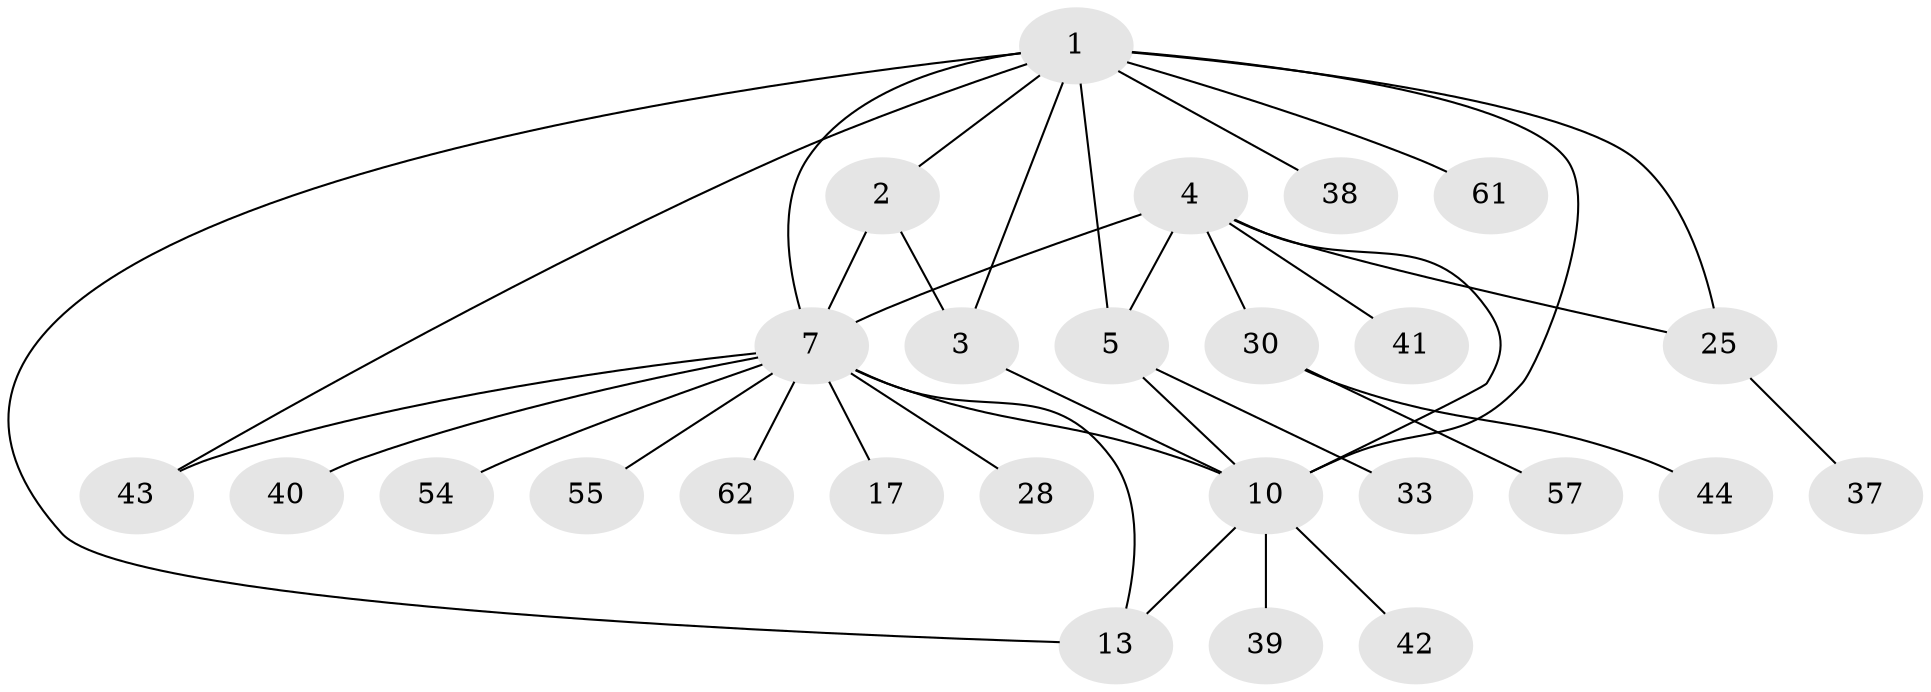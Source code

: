 // original degree distribution, {9: 0.03076923076923077, 3: 0.07692307692307693, 5: 0.046153846153846156, 6: 0.09230769230769231, 10: 0.015384615384615385, 2: 0.23076923076923078, 8: 0.015384615384615385, 1: 0.49230769230769234}
// Generated by graph-tools (version 1.1) at 2025/19/03/04/25 18:19:32]
// undirected, 26 vertices, 36 edges
graph export_dot {
graph [start="1"]
  node [color=gray90,style=filled];
  1 [super="+23+12+34"];
  2;
  3 [super="+29+20"];
  4 [super="+8"];
  5 [super="+21+6"];
  7 [super="+16+14"];
  10 [super="+11+22+15"];
  13 [super="+51"];
  17;
  25;
  28;
  30;
  33 [super="+63"];
  37;
  38 [super="+45"];
  39;
  40 [super="+60"];
  41 [super="+65"];
  42;
  43;
  44;
  54;
  55;
  57;
  61;
  62;
  1 -- 2;
  1 -- 3;
  1 -- 5 [weight=2];
  1 -- 61;
  1 -- 38;
  1 -- 25;
  1 -- 10 [weight=2];
  1 -- 43;
  1 -- 13;
  1 -- 7;
  2 -- 3;
  2 -- 7;
  3 -- 10;
  4 -- 5 [weight=2];
  4 -- 7 [weight=3];
  4 -- 25;
  4 -- 10 [weight=2];
  4 -- 30;
  4 -- 41;
  5 -- 10 [weight=2];
  5 -- 33;
  7 -- 17;
  7 -- 43;
  7 -- 54;
  7 -- 55;
  7 -- 62;
  7 -- 40;
  7 -- 10;
  7 -- 28;
  7 -- 13;
  10 -- 39;
  10 -- 42;
  10 -- 13;
  25 -- 37;
  30 -- 44;
  30 -- 57;
}
